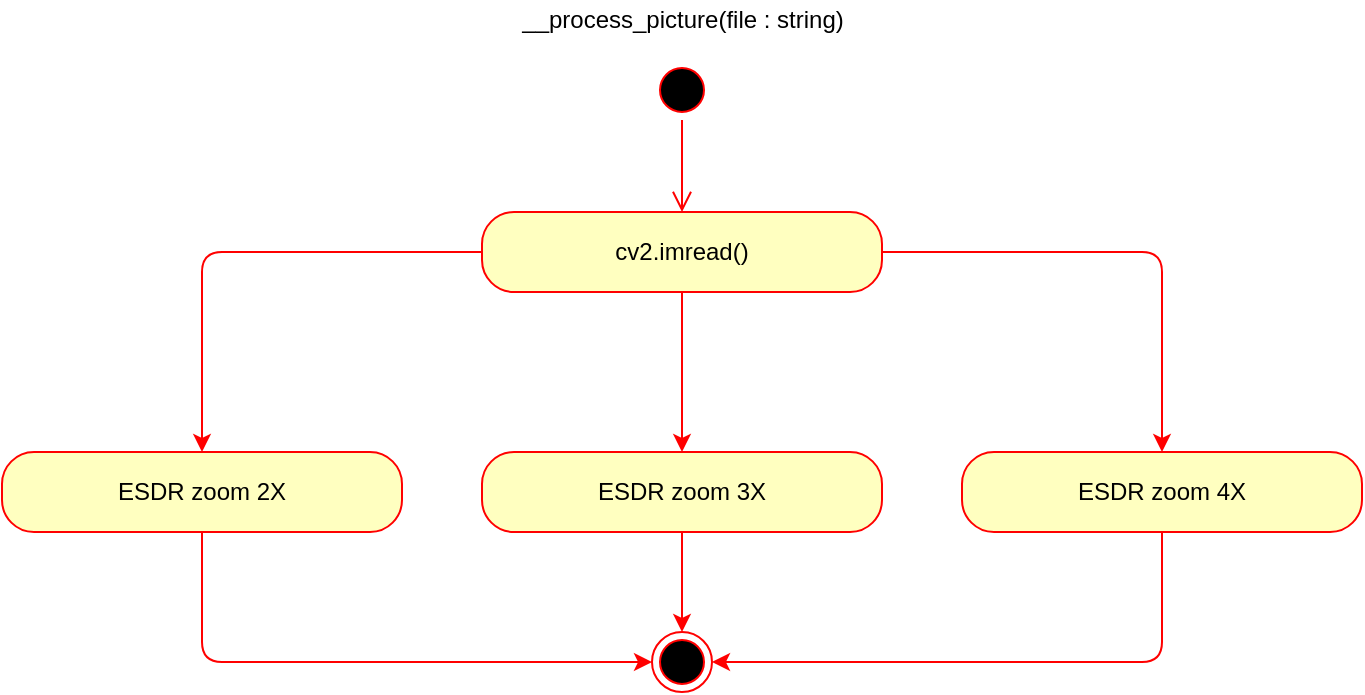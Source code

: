 <mxfile><diagram id="NQ8C6YZTt6mcr_k8dYG5" name="__process_picture()"><mxGraphModel dx="990" dy="691" grid="1" gridSize="10" guides="1" tooltips="1" connect="1" arrows="1" fold="1" page="1" pageScale="1" pageWidth="827" pageHeight="1169" math="0" shadow="0"><root><mxCell id="o7XjQStySnBTKkAdgTy3-0"/><mxCell id="o7XjQStySnBTKkAdgTy3-1" parent="o7XjQStySnBTKkAdgTy3-0"/><mxCell id="SrO7Xi9fvuJ-vgtuY18P-0" value="" style="ellipse;html=1;shape=startState;fillColor=#000000;strokeColor=#ff0000;" parent="o7XjQStySnBTKkAdgTy3-1" vertex="1"><mxGeometry x="365" y="124" width="30" height="30" as="geometry"/></mxCell><mxCell id="SrO7Xi9fvuJ-vgtuY18P-1" value="" style="edgeStyle=orthogonalEdgeStyle;html=1;verticalAlign=bottom;endArrow=open;endSize=8;strokeColor=#ff0000;entryX=0.5;entryY=0;entryDx=0;entryDy=0;" parent="o7XjQStySnBTKkAdgTy3-1" source="SrO7Xi9fvuJ-vgtuY18P-0" target="SrO7Xi9fvuJ-vgtuY18P-2" edge="1"><mxGeometry relative="1" as="geometry"><mxPoint x="375" y="200" as="targetPoint"/></mxGeometry></mxCell><mxCell id="SrO7Xi9fvuJ-vgtuY18P-2" value="&lt;span style=&quot;text-align: left&quot;&gt;cv2.imread()&lt;/span&gt;" style="rounded=1;whiteSpace=wrap;html=1;arcSize=40;fontColor=#000000;fillColor=#ffffc0;strokeColor=#ff0000;" parent="o7XjQStySnBTKkAdgTy3-1" vertex="1"><mxGeometry x="280" y="200" width="200" height="40" as="geometry"/></mxCell><mxCell id="SrO7Xi9fvuJ-vgtuY18P-3" value="&lt;span style=&quot;text-align: left&quot;&gt;__process_picture(file : string)&lt;/span&gt;" style="text;html=1;align=center;verticalAlign=middle;resizable=0;points=[];autosize=1;strokeColor=none;fillColor=none;" parent="o7XjQStySnBTKkAdgTy3-1" vertex="1"><mxGeometry x="290" y="94" width="180" height="20" as="geometry"/></mxCell><mxCell id="SrO7Xi9fvuJ-vgtuY18P-8" style="edgeStyle=elbowEdgeStyle;html=1;entryX=0;entryY=0.5;entryDx=0;entryDy=0;startArrow=classic;startFill=1;endArrow=none;endFill=0;strokeColor=#FF0000;" parent="o7XjQStySnBTKkAdgTy3-1" source="SrO7Xi9fvuJ-vgtuY18P-4" target="SrO7Xi9fvuJ-vgtuY18P-2" edge="1"><mxGeometry relative="1" as="geometry"><Array as="points"><mxPoint x="140" y="280"/><mxPoint x="170" y="260"/></Array></mxGeometry></mxCell><mxCell id="4nPWI2hymKt95uSj4Esr-2" style="edgeStyle=elbowEdgeStyle;html=1;entryX=0;entryY=0.5;entryDx=0;entryDy=0;startArrow=none;startFill=0;endArrow=classic;endFill=1;strokeColor=#FF0000;" parent="o7XjQStySnBTKkAdgTy3-1" source="SrO7Xi9fvuJ-vgtuY18P-4" target="4nPWI2hymKt95uSj4Esr-0" edge="1"><mxGeometry relative="1" as="geometry"><Array as="points"><mxPoint x="140" y="400"/></Array></mxGeometry></mxCell><mxCell id="SrO7Xi9fvuJ-vgtuY18P-4" value="&lt;span style=&quot;text-align: left&quot;&gt;ESDR zoom 2X&lt;/span&gt;" style="rounded=1;whiteSpace=wrap;html=1;arcSize=40;fontColor=#000000;fillColor=#ffffc0;strokeColor=#ff0000;" parent="o7XjQStySnBTKkAdgTy3-1" vertex="1"><mxGeometry x="40" y="320" width="200" height="40" as="geometry"/></mxCell><mxCell id="SrO7Xi9fvuJ-vgtuY18P-9" style="edgeStyle=elbowEdgeStyle;html=1;entryX=1;entryY=0.5;entryDx=0;entryDy=0;startArrow=classic;startFill=1;endArrow=none;endFill=0;strokeColor=#FF0000;exitX=0.5;exitY=0;exitDx=0;exitDy=0;" parent="o7XjQStySnBTKkAdgTy3-1" source="SrO7Xi9fvuJ-vgtuY18P-5" target="SrO7Xi9fvuJ-vgtuY18P-2" edge="1"><mxGeometry relative="1" as="geometry"><Array as="points"><mxPoint x="620" y="280"/></Array></mxGeometry></mxCell><mxCell id="4nPWI2hymKt95uSj4Esr-3" style="edgeStyle=elbowEdgeStyle;html=1;entryX=1;entryY=0.5;entryDx=0;entryDy=0;startArrow=none;startFill=0;endArrow=classic;endFill=1;strokeColor=#FF0000;" parent="o7XjQStySnBTKkAdgTy3-1" source="SrO7Xi9fvuJ-vgtuY18P-5" target="4nPWI2hymKt95uSj4Esr-0" edge="1"><mxGeometry relative="1" as="geometry"><Array as="points"><mxPoint x="620" y="390"/></Array></mxGeometry></mxCell><mxCell id="SrO7Xi9fvuJ-vgtuY18P-5" value="&lt;span style=&quot;text-align: left&quot;&gt;ESDR zoom 4X&lt;/span&gt;" style="rounded=1;whiteSpace=wrap;html=1;arcSize=40;fontColor=#000000;fillColor=#ffffc0;strokeColor=#ff0000;" parent="o7XjQStySnBTKkAdgTy3-1" vertex="1"><mxGeometry x="520" y="320" width="200" height="40" as="geometry"/></mxCell><mxCell id="SrO7Xi9fvuJ-vgtuY18P-7" style="edgeStyle=orthogonalEdgeStyle;curved=1;html=1;entryX=0.5;entryY=1;entryDx=0;entryDy=0;startArrow=classic;startFill=1;endArrow=none;endFill=0;strokeColor=#FF0000;" parent="o7XjQStySnBTKkAdgTy3-1" source="SrO7Xi9fvuJ-vgtuY18P-6" target="SrO7Xi9fvuJ-vgtuY18P-2" edge="1"><mxGeometry relative="1" as="geometry"/></mxCell><mxCell id="4nPWI2hymKt95uSj4Esr-1" style="edgeStyle=elbowEdgeStyle;html=1;exitX=0.5;exitY=1;exitDx=0;exitDy=0;entryX=0.5;entryY=0;entryDx=0;entryDy=0;startArrow=none;startFill=0;endArrow=classic;endFill=1;strokeColor=#FF0000;" parent="o7XjQStySnBTKkAdgTy3-1" source="SrO7Xi9fvuJ-vgtuY18P-6" target="4nPWI2hymKt95uSj4Esr-0" edge="1"><mxGeometry relative="1" as="geometry"/></mxCell><mxCell id="SrO7Xi9fvuJ-vgtuY18P-6" value="&lt;span style=&quot;text-align: left&quot;&gt;ESDR zoom 3X&lt;/span&gt;" style="rounded=1;whiteSpace=wrap;html=1;arcSize=40;fontColor=#000000;fillColor=#ffffc0;strokeColor=#ff0000;" parent="o7XjQStySnBTKkAdgTy3-1" vertex="1"><mxGeometry x="280" y="320" width="200" height="40" as="geometry"/></mxCell><mxCell id="4nPWI2hymKt95uSj4Esr-0" value="" style="ellipse;html=1;shape=endState;fillColor=#000000;strokeColor=#ff0000;" parent="o7XjQStySnBTKkAdgTy3-1" vertex="1"><mxGeometry x="365" y="410" width="30" height="30" as="geometry"/></mxCell></root></mxGraphModel></diagram><diagram id="Umb4qV9Q7joxZF1_kn6b" name="Global Architecture"><mxGraphModel dx="990" dy="691" grid="1" gridSize="10" guides="1" tooltips="1" connect="1" arrows="1" fold="1" page="1" pageScale="1" pageWidth="827" pageHeight="1169" math="0" shadow="0"><root><mxCell id="0"/><mxCell id="1" parent="0"/><mxCell id="9" style="edgeStyle=none;html=1;startArrow=classic;startFill=1;" parent="1" source="7" target="8" edge="1"><mxGeometry relative="1" as="geometry"/></mxCell><mxCell id="10" value="HTTP" style="edgeLabel;html=1;align=center;verticalAlign=middle;resizable=0;points=[];" parent="9" vertex="1" connectable="0"><mxGeometry x="-0.373" y="-1" relative="1" as="geometry"><mxPoint as="offset"/></mxGeometry></mxCell><mxCell id="7" value="User" style="points=[];aspect=fixed;html=1;align=center;shadow=0;dashed=0;image;image=img/lib/allied_telesis/computer_and_terminals/Personal_Computer.svg;" parent="1" vertex="1"><mxGeometry x="144" y="437.24" width="95.6" height="129.56" as="geometry"/></mxCell><mxCell id="8" value="VMagnify server" style="image;html=1;image=img/lib/clip_art/computers/Server_128x128.png" parent="1" vertex="1"><mxGeometry x="480" y="441.8" width="200" height="120" as="geometry"/></mxCell></root></mxGraphModel></diagram><diagram id="L5cocBI39ZsW0s459yIp" name="process_uploaded_picture()">
        <mxGraphModel dx="396" dy="276" grid="1" gridSize="10" guides="1" tooltips="1" connect="1" arrows="1" fold="1" page="1" pageScale="1" pageWidth="827" pageHeight="1169" math="0" shadow="0">
            <root>
                <mxCell id="AcEDovaewm3Qbmrhu6Q4-0"/>
                <mxCell id="AcEDovaewm3Qbmrhu6Q4-1" parent="AcEDovaewm3Qbmrhu6Q4-0"/>
                <mxCell id="s4J1PNSF8YR8wlfG6eTc-0" value="" style="ellipse;html=1;shape=startState;fillColor=#000000;strokeColor=#ff0000;" vertex="1" parent="AcEDovaewm3Qbmrhu6Q4-1">
                    <mxGeometry x="245" y="370" width="30" height="30" as="geometry"/>
                </mxCell>
                <mxCell id="s4J1PNSF8YR8wlfG6eTc-4" value="&lt;span style=&quot;text-align: left&quot;&gt;process_uploaded_picture(file:string) : bool&lt;/span&gt;" style="text;html=1;align=center;verticalAlign=middle;resizable=0;points=[];autosize=1;strokeColor=none;fillColor=none;" vertex="1" parent="AcEDovaewm3Qbmrhu6Q4-1">
                    <mxGeometry x="140" y="340" width="240" height="20" as="geometry"/>
                </mxCell>
                <mxCell id="s4J1PNSF8YR8wlfG6eTc-7" value="" style="ellipse;html=1;shape=endState;fillColor=#000000;strokeColor=#ff0000;" vertex="1" parent="AcEDovaewm3Qbmrhu6Q4-1">
                    <mxGeometry x="726" y="805" width="30" height="30" as="geometry"/>
                </mxCell>
                <mxCell id="KM4g0bSWTcc0E6VetSVF-0" style="edgeStyle=orthogonalEdgeStyle;curved=1;html=1;startArrow=classic;startFill=1;endArrow=none;endFill=0;strokeColor=#FF0000;" edge="1" parent="AcEDovaewm3Qbmrhu6Q4-1" source="s4J1PNSF8YR8wlfG6eTc-8" target="s4J1PNSF8YR8wlfG6eTc-0">
                    <mxGeometry relative="1" as="geometry"/>
                </mxCell>
                <mxCell id="s4J1PNSF8YR8wlfG6eTc-8" value="&lt;span style=&quot;text-align: left&quot;&gt;__upload_picture(url:string)&lt;/span&gt;" style="rounded=1;whiteSpace=wrap;html=1;arcSize=40;fontColor=#000000;fillColor=#ffffc0;strokeColor=#ff0000;" vertex="1" parent="AcEDovaewm3Qbmrhu6Q4-1">
                    <mxGeometry x="160" y="440" width="200" height="40" as="geometry"/>
                </mxCell>
                <mxCell id="s4J1PNSF8YR8wlfG6eTc-9" value="Return value" style="rhombus;whiteSpace=wrap;html=1;fillColor=#ffffc0;strokeColor=#ff0000;" vertex="1" parent="AcEDovaewm3Qbmrhu6Q4-1">
                    <mxGeometry x="180" y="540" width="160" height="80" as="geometry"/>
                </mxCell>
                <mxCell id="s4J1PNSF8YR8wlfG6eTc-10" value="false" style="edgeStyle=orthogonalEdgeStyle;html=1;align=left;verticalAlign=bottom;endArrow=open;endSize=8;strokeColor=#ff0000;" edge="1" parent="AcEDovaewm3Qbmrhu6Q4-1" source="s4J1PNSF8YR8wlfG6eTc-9">
                    <mxGeometry x="-1" relative="1" as="geometry">
                        <mxPoint x="440" y="820" as="targetPoint"/>
                        <mxPoint x="350" y="270" as="sourcePoint"/>
                        <Array as="points">
                            <mxPoint x="400" y="580"/>
                            <mxPoint x="400" y="820"/>
                        </Array>
                    </mxGeometry>
                </mxCell>
                <mxCell id="s4J1PNSF8YR8wlfG6eTc-11" value="Return false" style="text;html=1;align=center;verticalAlign=middle;resizable=0;points=[];autosize=1;strokeColor=none;fillColor=none;" vertex="1" parent="AcEDovaewm3Qbmrhu6Q4-1">
                    <mxGeometry x="700" y="780" width="80" height="20" as="geometry"/>
                </mxCell>
                <mxCell id="s4J1PNSF8YR8wlfG6eTc-12" value="bool" style="edgeStyle=orthogonalEdgeStyle;html=1;verticalAlign=bottom;endArrow=open;endSize=8;strokeColor=#ff0000;entryX=0.5;entryY=0;entryDx=0;entryDy=0;exitX=0.5;exitY=1;exitDx=0;exitDy=0;" edge="1" parent="AcEDovaewm3Qbmrhu6Q4-1" source="s4J1PNSF8YR8wlfG6eTc-8" target="s4J1PNSF8YR8wlfG6eTc-9">
                    <mxGeometry relative="1" as="geometry">
                        <mxPoint x="304" y="310" as="targetPoint"/>
                        <mxPoint x="304" y="250" as="sourcePoint"/>
                    </mxGeometry>
                </mxCell>
                <mxCell id="s4J1PNSF8YR8wlfG6eTc-13" value="&lt;span style=&quot;text-align: left&quot;&gt;__validate_picture(file : string)&lt;/span&gt;" style="rounded=1;whiteSpace=wrap;html=1;arcSize=40;fontColor=#000000;fillColor=#ffffc0;strokeColor=#ff0000;" vertex="1" parent="AcEDovaewm3Qbmrhu6Q4-1">
                    <mxGeometry x="160" y="680" width="200" height="40" as="geometry"/>
                </mxCell>
                <mxCell id="s4J1PNSF8YR8wlfG6eTc-14" value="true" style="edgeStyle=orthogonalEdgeStyle;html=1;align=left;verticalAlign=top;endArrow=open;endSize=8;strokeColor=#ff0000;entryX=0.5;entryY=0;entryDx=0;entryDy=0;exitX=0.5;exitY=1;exitDx=0;exitDy=0;" edge="1" parent="AcEDovaewm3Qbmrhu6Q4-1" source="s4J1PNSF8YR8wlfG6eTc-9" target="s4J1PNSF8YR8wlfG6eTc-13">
                    <mxGeometry x="-1" relative="1" as="geometry">
                        <mxPoint x="270" y="450" as="targetPoint"/>
                        <mxPoint x="270" y="390" as="sourcePoint"/>
                        <Array as="points">
                            <mxPoint x="260" y="670"/>
                            <mxPoint x="260" y="670"/>
                        </Array>
                    </mxGeometry>
                </mxCell>
                <mxCell id="s4J1PNSF8YR8wlfG6eTc-15" value="Return value" style="rhombus;whiteSpace=wrap;html=1;fillColor=#ffffc0;strokeColor=#ff0000;" vertex="1" parent="AcEDovaewm3Qbmrhu6Q4-1">
                    <mxGeometry x="180" y="780" width="160" height="80" as="geometry"/>
                </mxCell>
                <mxCell id="s4J1PNSF8YR8wlfG6eTc-16" value="false" style="edgeStyle=orthogonalEdgeStyle;html=1;align=left;verticalAlign=bottom;endArrow=open;endSize=8;strokeColor=#ff0000;entryX=0;entryY=0.5;entryDx=0;entryDy=0;" edge="1" parent="AcEDovaewm3Qbmrhu6Q4-1" source="s4J1PNSF8YR8wlfG6eTc-15" target="s4J1PNSF8YR8wlfG6eTc-24">
                    <mxGeometry x="-1" relative="1" as="geometry">
                        <mxPoint x="430" y="820" as="targetPoint"/>
                        <mxPoint x="350" y="510" as="sourcePoint"/>
                    </mxGeometry>
                </mxCell>
                <mxCell id="s4J1PNSF8YR8wlfG6eTc-17" value="bool" style="edgeStyle=orthogonalEdgeStyle;html=1;verticalAlign=bottom;endArrow=open;endSize=8;strokeColor=#ff0000;entryX=0.5;entryY=0;entryDx=0;entryDy=0;" edge="1" parent="AcEDovaewm3Qbmrhu6Q4-1" source="s4J1PNSF8YR8wlfG6eTc-13" target="s4J1PNSF8YR8wlfG6eTc-15">
                    <mxGeometry relative="1" as="geometry">
                        <mxPoint x="304" y="550" as="targetPoint"/>
                        <mxPoint x="260" y="720" as="sourcePoint"/>
                    </mxGeometry>
                </mxCell>
                <mxCell id="s4J1PNSF8YR8wlfG6eTc-18" value="true" style="edgeStyle=orthogonalEdgeStyle;html=1;align=left;verticalAlign=top;endArrow=open;endSize=8;strokeColor=#ff0000;exitX=0.5;exitY=1;exitDx=0;exitDy=0;" edge="1" parent="AcEDovaewm3Qbmrhu6Q4-1" source="s4J1PNSF8YR8wlfG6eTc-15">
                    <mxGeometry x="-1" relative="1" as="geometry">
                        <mxPoint x="260" y="920" as="targetPoint"/>
                        <mxPoint x="270" y="630" as="sourcePoint"/>
                        <Array as="points">
                            <mxPoint x="260" y="910"/>
                            <mxPoint x="260" y="910"/>
                        </Array>
                    </mxGeometry>
                </mxCell>
                <mxCell id="s4J1PNSF8YR8wlfG6eTc-19" value="&lt;span style=&quot;text-align: left&quot;&gt;__process_picture(file : string)&lt;/span&gt;" style="rounded=1;whiteSpace=wrap;html=1;arcSize=40;fontColor=#000000;fillColor=#ffffc0;strokeColor=#ff0000;" vertex="1" parent="AcEDovaewm3Qbmrhu6Q4-1">
                    <mxGeometry x="160" y="920" width="200" height="40" as="geometry"/>
                </mxCell>
                <mxCell id="s4J1PNSF8YR8wlfG6eTc-21" value="" style="ellipse;html=1;shape=endState;fillColor=#000000;strokeColor=#ff0000;" vertex="1" parent="AcEDovaewm3Qbmrhu6Q4-1">
                    <mxGeometry x="444" y="1005" width="30" height="30" as="geometry"/>
                </mxCell>
                <mxCell id="s4J1PNSF8YR8wlfG6eTc-22" value="" style="edgeStyle=orthogonalEdgeStyle;html=1;align=left;verticalAlign=top;endArrow=open;endSize=8;strokeColor=#ff0000;exitX=0.5;exitY=1;exitDx=0;exitDy=0;entryX=0;entryY=0.5;entryDx=0;entryDy=0;" edge="1" parent="AcEDovaewm3Qbmrhu6Q4-1" source="s4J1PNSF8YR8wlfG6eTc-19" target="s4J1PNSF8YR8wlfG6eTc-21">
                    <mxGeometry x="-1" relative="1" as="geometry">
                        <mxPoint x="245" y="1060" as="targetPoint"/>
                        <mxPoint x="245" y="1000" as="sourcePoint"/>
                        <Array as="points">
                            <mxPoint x="260" y="1020"/>
                        </Array>
                    </mxGeometry>
                </mxCell>
                <mxCell id="s4J1PNSF8YR8wlfG6eTc-23" style="edgeStyle=orthogonalEdgeStyle;curved=1;html=1;startArrow=classic;startFill=1;endArrow=none;endFill=0;strokeColor=#FF0000;exitX=0;exitY=0.5;exitDx=0;exitDy=0;entryX=1;entryY=0.5;entryDx=0;entryDy=0;" edge="1" parent="AcEDovaewm3Qbmrhu6Q4-1" source="s4J1PNSF8YR8wlfG6eTc-7" target="s4J1PNSF8YR8wlfG6eTc-24">
                    <mxGeometry relative="1" as="geometry">
                        <mxPoint x="690" y="740" as="targetPoint"/>
                    </mxGeometry>
                </mxCell>
                <mxCell id="s4J1PNSF8YR8wlfG6eTc-24" value="&lt;span style=&quot;text-align: left&quot;&gt;__delete_picture(file : string)&lt;/span&gt;" style="rounded=1;whiteSpace=wrap;html=1;arcSize=40;fontColor=#000000;fillColor=#ffffc0;strokeColor=#ff0000;" vertex="1" parent="AcEDovaewm3Qbmrhu6Q4-1">
                    <mxGeometry x="440" y="800" width="200" height="40" as="geometry"/>
                </mxCell>
            </root>
        </mxGraphModel>
    </diagram></mxfile>